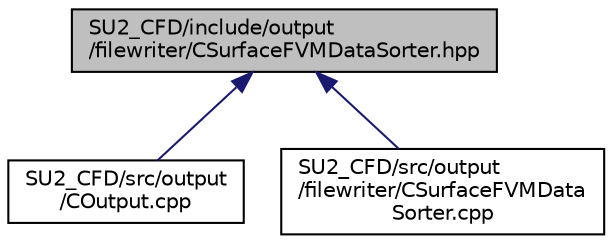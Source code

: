 digraph "SU2_CFD/include/output/filewriter/CSurfaceFVMDataSorter.hpp"
{
 // LATEX_PDF_SIZE
  edge [fontname="Helvetica",fontsize="10",labelfontname="Helvetica",labelfontsize="10"];
  node [fontname="Helvetica",fontsize="10",shape=record];
  Node1 [label="SU2_CFD/include/output\l/filewriter/CSurfaceFVMDataSorter.hpp",height=0.2,width=0.4,color="black", fillcolor="grey75", style="filled", fontcolor="black",tooltip="Headers for the surface FVM data sorter class."];
  Node1 -> Node2 [dir="back",color="midnightblue",fontsize="10",style="solid",fontname="Helvetica"];
  Node2 [label="SU2_CFD/src/output\l/COutput.cpp",height=0.2,width=0.4,color="black", fillcolor="white", style="filled",URL="$COutput_8cpp.html",tooltip="Main subroutines for output solver information."];
  Node1 -> Node3 [dir="back",color="midnightblue",fontsize="10",style="solid",fontname="Helvetica"];
  Node3 [label="SU2_CFD/src/output\l/filewriter/CSurfaceFVMData\lSorter.cpp",height=0.2,width=0.4,color="black", fillcolor="white", style="filled",URL="$CSurfaceFVMDataSorter_8cpp.html",tooltip="Datasorter for FVM surfaces."];
}
